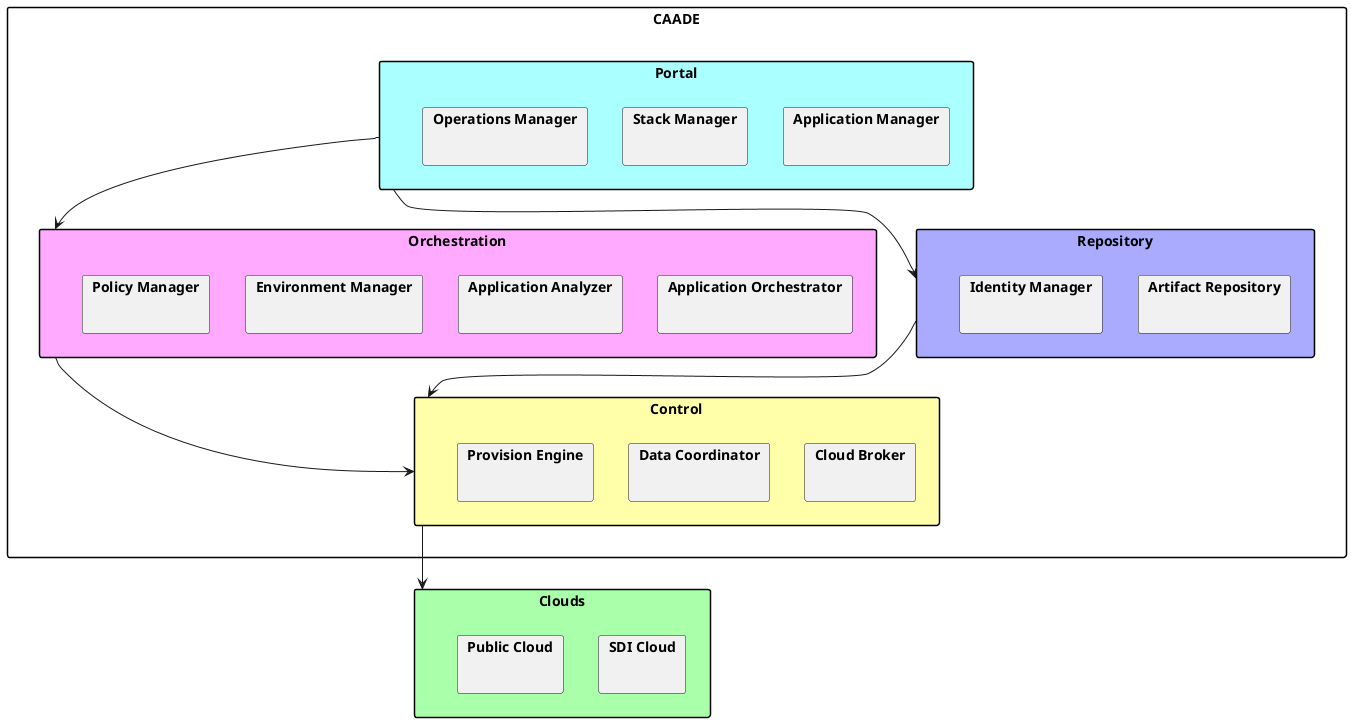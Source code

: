 @startuml

skinparam packageStyle rect

package CAADE {
package "Portal" #aaffff {
  package "Application Manager" {}
  package "Stack Manager" {}
  package "Operations Manager" {}
  }
  package "Orchestration" #ffaaff {
      package "Application Orchestrator" {}
      package "Application Analyzer" {}
  package "Environment Manager" {}
  package "Policy Manager" {}
  }
  package "Control" #ffffaa {
  package "Cloud Broker" {}
  package "Data Coordinator" {}
  package "Provision Engine" {}
  }
  package "Repository" #aaaaff {
  package "Artifact Repository" {}
  package "Identity Manager" {}
  }
}

package "Clouds" #aaffaa {
package "SDI Cloud" {
}
package "Public Cloud" {
}
}

"Portal" --> "Orchestration"
"Portal" --> "Repository"
"Repository" --> "Control"
"Orchestration" --> "Control"
"Control" --> "Clouds"


@enduml
